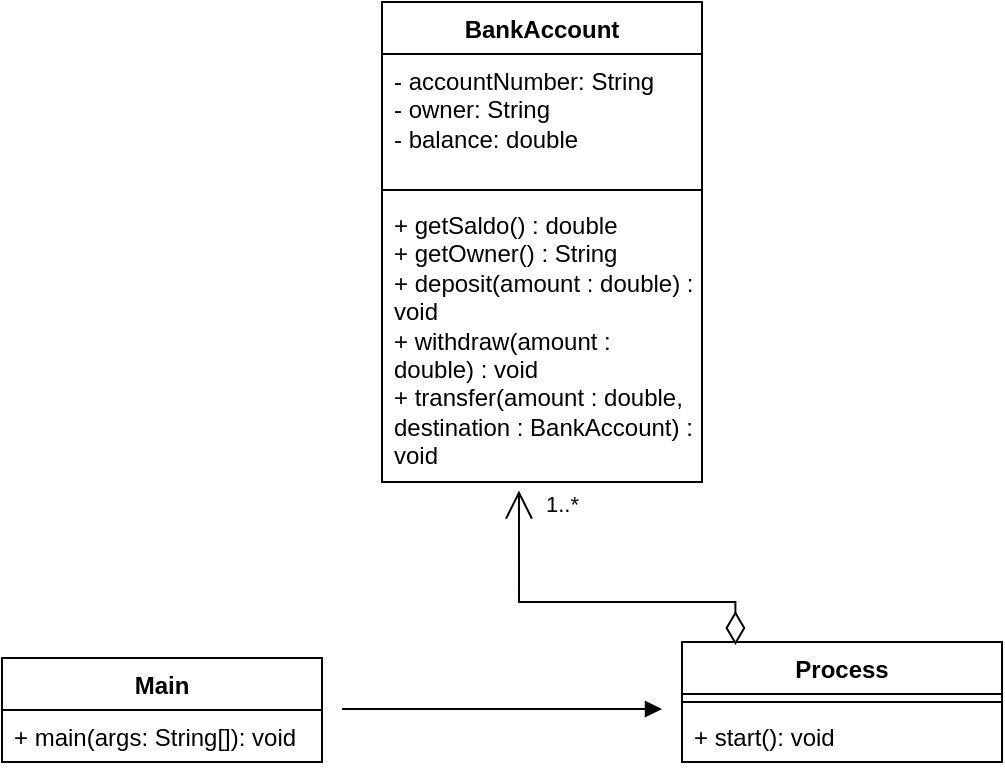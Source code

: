 <mxfile version="27.2.0">
  <diagram name="Page-1" id="cO33EK2BFYSTRGKtgS0Q">
    <mxGraphModel dx="946" dy="506" grid="1" gridSize="10" guides="1" tooltips="1" connect="1" arrows="1" fold="1" page="1" pageScale="1" pageWidth="850" pageHeight="1100" math="0" shadow="0">
      <root>
        <mxCell id="0" />
        <mxCell id="1" parent="0" />
        <mxCell id="LMXW15Kmo0TuasINjzTC-1" value="BankAccount" style="swimlane;fontStyle=1;align=center;verticalAlign=top;childLayout=stackLayout;horizontal=1;startSize=26;horizontalStack=0;resizeParent=1;resizeParentMax=0;resizeLast=0;collapsible=1;marginBottom=0;whiteSpace=wrap;html=1;" vertex="1" parent="1">
          <mxGeometry x="230" y="10" width="160" height="240" as="geometry" />
        </mxCell>
        <mxCell id="LMXW15Kmo0TuasINjzTC-2" value="&lt;div&gt;- accountNumber: String&lt;/div&gt;&lt;div&gt;&lt;div&gt;- owner: String&lt;/div&gt;&lt;div&gt;&lt;div&gt;- balance: double&lt;/div&gt;&amp;nbsp;&lt;/div&gt;&amp;nbsp;&lt;/div&gt;" style="text;strokeColor=none;fillColor=none;align=left;verticalAlign=top;spacingLeft=4;spacingRight=4;overflow=hidden;rotatable=0;points=[[0,0.5],[1,0.5]];portConstraint=eastwest;whiteSpace=wrap;html=1;" vertex="1" parent="LMXW15Kmo0TuasINjzTC-1">
          <mxGeometry y="26" width="160" height="64" as="geometry" />
        </mxCell>
        <mxCell id="LMXW15Kmo0TuasINjzTC-3" value="" style="line;strokeWidth=1;fillColor=none;align=left;verticalAlign=middle;spacingTop=-1;spacingLeft=3;spacingRight=3;rotatable=0;labelPosition=right;points=[];portConstraint=eastwest;strokeColor=inherit;" vertex="1" parent="LMXW15Kmo0TuasINjzTC-1">
          <mxGeometry y="90" width="160" height="8" as="geometry" />
        </mxCell>
        <mxCell id="LMXW15Kmo0TuasINjzTC-4" value="&lt;div&gt;+ getSaldo() : double&lt;/div&gt;&lt;div&gt;+ getOwner() : String&lt;/div&gt;&lt;div&gt;+ deposit(amount : double) : void&lt;/div&gt;&lt;div&gt;+ withdraw(amount : double) : void&lt;/div&gt;&lt;div&gt;+ transfer(amount : double, destination : BankAccount) : void&lt;/div&gt;&lt;div&gt;&lt;br&gt;&lt;/div&gt;" style="text;strokeColor=none;fillColor=none;align=left;verticalAlign=top;spacingLeft=4;spacingRight=4;overflow=hidden;rotatable=0;points=[[0,0.5],[1,0.5]];portConstraint=eastwest;whiteSpace=wrap;html=1;" vertex="1" parent="LMXW15Kmo0TuasINjzTC-1">
          <mxGeometry y="98" width="160" height="142" as="geometry" />
        </mxCell>
        <mxCell id="LMXW15Kmo0TuasINjzTC-9" value="Main" style="swimlane;fontStyle=1;align=center;verticalAlign=top;childLayout=stackLayout;horizontal=1;startSize=26;horizontalStack=0;resizeParent=1;resizeParentMax=0;resizeLast=0;collapsible=1;marginBottom=0;whiteSpace=wrap;html=1;" vertex="1" parent="1">
          <mxGeometry x="40" y="338" width="160" height="52" as="geometry" />
        </mxCell>
        <mxCell id="LMXW15Kmo0TuasINjzTC-12" value="+ main(args: String[]): void" style="text;strokeColor=none;fillColor=none;align=left;verticalAlign=top;spacingLeft=4;spacingRight=4;overflow=hidden;rotatable=0;points=[[0,0.5],[1,0.5]];portConstraint=eastwest;whiteSpace=wrap;html=1;" vertex="1" parent="LMXW15Kmo0TuasINjzTC-9">
          <mxGeometry y="26" width="160" height="26" as="geometry" />
        </mxCell>
        <mxCell id="LMXW15Kmo0TuasINjzTC-13" value="Process" style="swimlane;fontStyle=1;align=center;verticalAlign=top;childLayout=stackLayout;horizontal=1;startSize=26;horizontalStack=0;resizeParent=1;resizeParentMax=0;resizeLast=0;collapsible=1;marginBottom=0;whiteSpace=wrap;html=1;" vertex="1" parent="1">
          <mxGeometry x="380" y="330" width="160" height="60" as="geometry" />
        </mxCell>
        <mxCell id="LMXW15Kmo0TuasINjzTC-15" value="" style="line;strokeWidth=1;fillColor=none;align=left;verticalAlign=middle;spacingTop=-1;spacingLeft=3;spacingRight=3;rotatable=0;labelPosition=right;points=[];portConstraint=eastwest;strokeColor=inherit;" vertex="1" parent="LMXW15Kmo0TuasINjzTC-13">
          <mxGeometry y="26" width="160" height="8" as="geometry" />
        </mxCell>
        <mxCell id="LMXW15Kmo0TuasINjzTC-16" value="+ start(): void" style="text;strokeColor=none;fillColor=none;align=left;verticalAlign=top;spacingLeft=4;spacingRight=4;overflow=hidden;rotatable=0;points=[[0,0.5],[1,0.5]];portConstraint=eastwest;whiteSpace=wrap;html=1;" vertex="1" parent="LMXW15Kmo0TuasINjzTC-13">
          <mxGeometry y="34" width="160" height="26" as="geometry" />
        </mxCell>
        <mxCell id="LMXW15Kmo0TuasINjzTC-22" value="" style="endArrow=block;endFill=1;html=1;edgeStyle=orthogonalEdgeStyle;align=left;verticalAlign=top;rounded=0;" edge="1" parent="1">
          <mxGeometry x="-1" relative="1" as="geometry">
            <mxPoint x="210" y="363.5" as="sourcePoint" />
            <mxPoint x="370" y="363.5" as="targetPoint" />
          </mxGeometry>
        </mxCell>
        <mxCell id="LMXW15Kmo0TuasINjzTC-26" value="1..*" style="endArrow=open;html=1;endSize=12;startArrow=diamondThin;startSize=14;startFill=0;edgeStyle=orthogonalEdgeStyle;align=left;verticalAlign=bottom;rounded=0;exitX=0.167;exitY=0.024;exitDx=0;exitDy=0;exitPerimeter=0;entryX=0.428;entryY=1.03;entryDx=0;entryDy=0;entryPerimeter=0;" edge="1" parent="1" source="LMXW15Kmo0TuasINjzTC-13" target="LMXW15Kmo0TuasINjzTC-4">
          <mxGeometry x="0.83" y="-12" relative="1" as="geometry">
            <mxPoint x="300" y="290" as="sourcePoint" />
            <mxPoint x="460" y="290" as="targetPoint" />
            <Array as="points">
              <mxPoint x="407" y="310" />
              <mxPoint x="298" y="310" />
            </Array>
            <mxPoint as="offset" />
          </mxGeometry>
        </mxCell>
      </root>
    </mxGraphModel>
  </diagram>
</mxfile>
